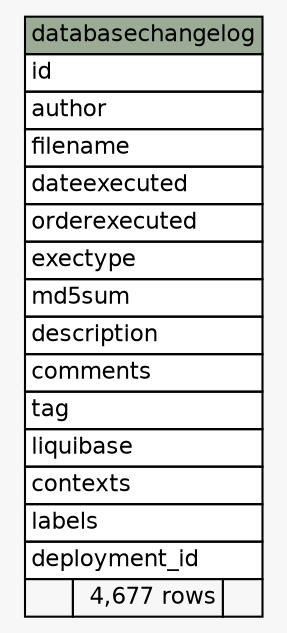 // dot 2.36.0 on Mac OS X 10.12.6
// SchemaSpy rev 590
digraph "databasechangelog" {
  graph [
    rankdir="RL"
    bgcolor="#f7f7f7"
    nodesep="0.18"
    ranksep="0.46"
    fontname="Helvetica"
    fontsize="11"
  ];
  node [
    fontname="Helvetica"
    fontsize="11"
    shape="plaintext"
  ];
  edge [
    arrowsize="0.8"
  ];
  "databasechangelog" [
    label=<
    <TABLE BORDER="0" CELLBORDER="1" CELLSPACING="0" BGCOLOR="#ffffff">
      <TR><TD COLSPAN="3" BGCOLOR="#9bab96" ALIGN="CENTER">databasechangelog</TD></TR>
      <TR><TD PORT="id" COLSPAN="3" ALIGN="LEFT">id</TD></TR>
      <TR><TD PORT="author" COLSPAN="3" ALIGN="LEFT">author</TD></TR>
      <TR><TD PORT="filename" COLSPAN="3" ALIGN="LEFT">filename</TD></TR>
      <TR><TD PORT="dateexecuted" COLSPAN="3" ALIGN="LEFT">dateexecuted</TD></TR>
      <TR><TD PORT="orderexecuted" COLSPAN="3" ALIGN="LEFT">orderexecuted</TD></TR>
      <TR><TD PORT="exectype" COLSPAN="3" ALIGN="LEFT">exectype</TD></TR>
      <TR><TD PORT="md5sum" COLSPAN="3" ALIGN="LEFT">md5sum</TD></TR>
      <TR><TD PORT="description" COLSPAN="3" ALIGN="LEFT">description</TD></TR>
      <TR><TD PORT="comments" COLSPAN="3" ALIGN="LEFT">comments</TD></TR>
      <TR><TD PORT="tag" COLSPAN="3" ALIGN="LEFT">tag</TD></TR>
      <TR><TD PORT="liquibase" COLSPAN="3" ALIGN="LEFT">liquibase</TD></TR>
      <TR><TD PORT="contexts" COLSPAN="3" ALIGN="LEFT">contexts</TD></TR>
      <TR><TD PORT="labels" COLSPAN="3" ALIGN="LEFT">labels</TD></TR>
      <TR><TD PORT="deployment_id" COLSPAN="3" ALIGN="LEFT">deployment_id</TD></TR>
      <TR><TD ALIGN="LEFT" BGCOLOR="#f7f7f7">  </TD><TD ALIGN="RIGHT" BGCOLOR="#f7f7f7">4,677 rows</TD><TD ALIGN="RIGHT" BGCOLOR="#f7f7f7">  </TD></TR>
    </TABLE>>
    URL="tables/databasechangelog.html"
    tooltip="databasechangelog"
  ];
}
